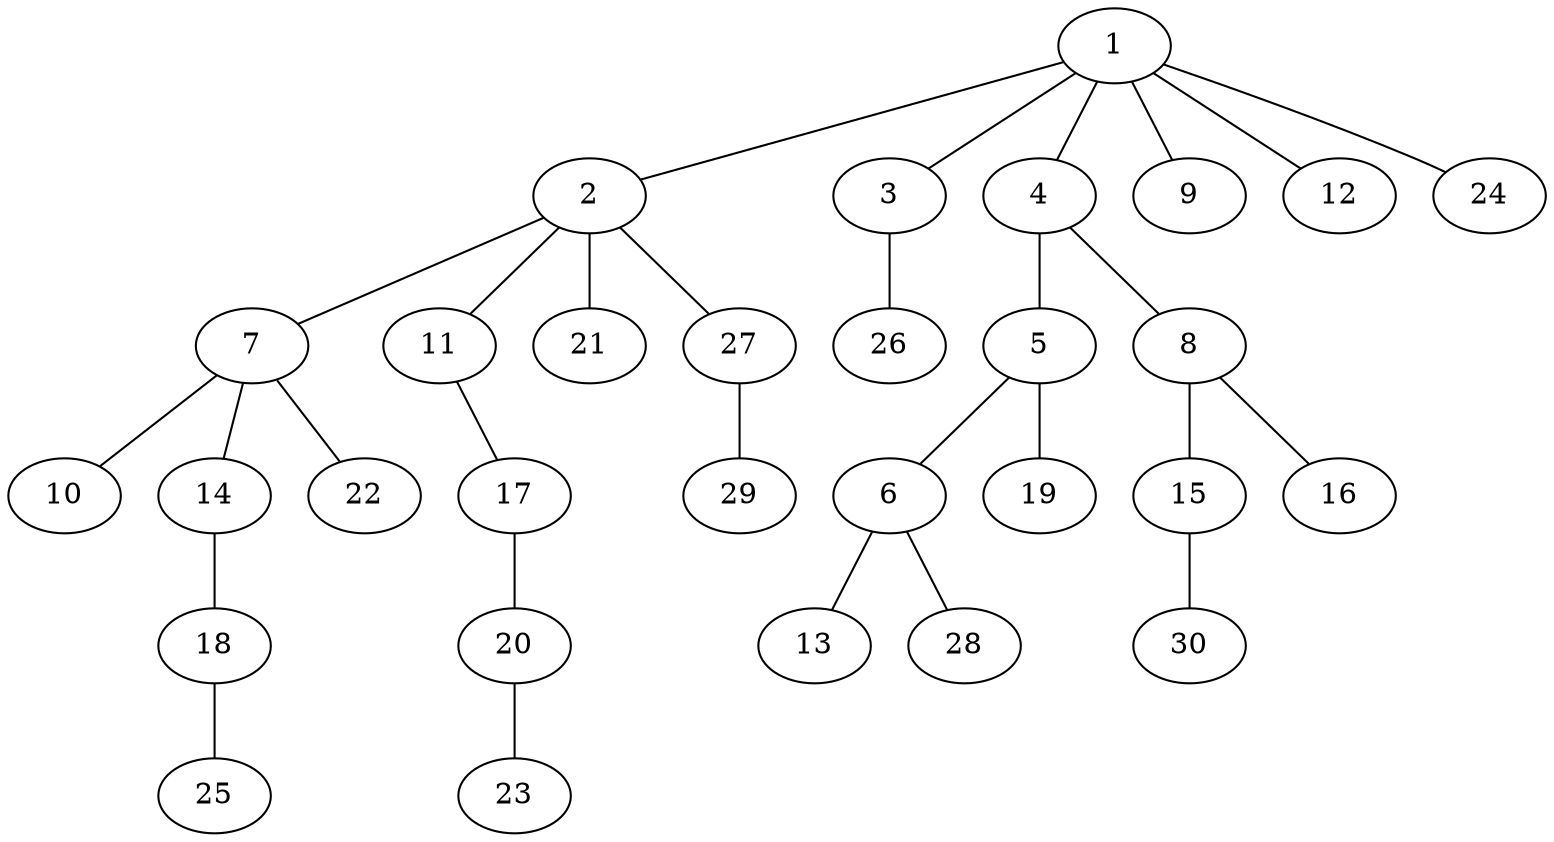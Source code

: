 graph graphname {1--2
1--3
1--4
1--9
1--12
1--24
2--7
2--11
2--21
2--27
3--26
4--5
4--8
5--6
5--19
6--13
6--28
7--10
7--14
7--22
8--15
8--16
11--17
14--18
15--30
17--20
18--25
20--23
27--29
}